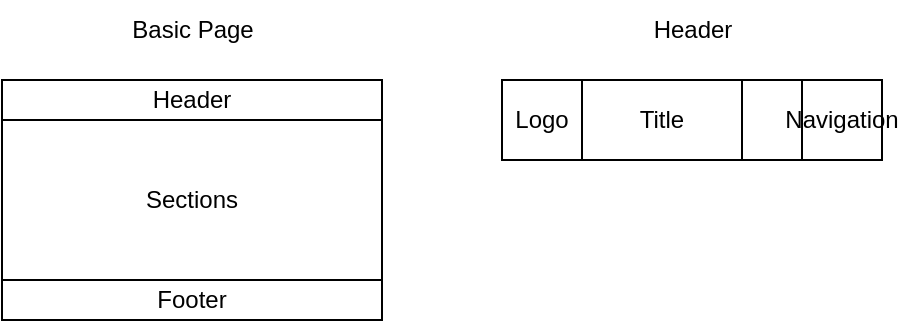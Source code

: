 <mxfile version="27.0.6">
  <diagram name="Page-1" id="1Col-vR03RKBV2oBxImg">
    <mxGraphModel dx="940" dy="456" grid="1" gridSize="10" guides="1" tooltips="1" connect="1" arrows="1" fold="1" page="1" pageScale="1" pageWidth="827" pageHeight="1169" math="0" shadow="0">
      <root>
        <mxCell id="0" />
        <mxCell id="1" parent="0" />
        <mxCell id="vd0aYAJOb-CQBCVnUiJ5-1" value="" style="rounded=0;whiteSpace=wrap;html=1;" parent="1" vertex="1">
          <mxGeometry x="280" y="170" width="190" height="120" as="geometry" />
        </mxCell>
        <mxCell id="vd0aYAJOb-CQBCVnUiJ5-2" value="Basic Page" style="text;html=1;align=center;verticalAlign=middle;whiteSpace=wrap;rounded=0;" parent="1" vertex="1">
          <mxGeometry x="337.5" y="130" width="75" height="30" as="geometry" />
        </mxCell>
        <mxCell id="vd0aYAJOb-CQBCVnUiJ5-8" value="Footer" style="rounded=0;whiteSpace=wrap;html=1;" parent="1" vertex="1">
          <mxGeometry x="280" y="270" width="190" height="20" as="geometry" />
        </mxCell>
        <mxCell id="vd0aYAJOb-CQBCVnUiJ5-12" value="" style="rounded=0;whiteSpace=wrap;html=1;" parent="1" vertex="1">
          <mxGeometry x="300" y="170" width="170" height="100" as="geometry" />
        </mxCell>
        <mxCell id="vd0aYAJOb-CQBCVnUiJ5-15" value="Header" style="rounded=0;whiteSpace=wrap;html=1;" parent="1" vertex="1">
          <mxGeometry x="280" y="170" width="190" height="20" as="geometry" />
        </mxCell>
        <mxCell id="vd0aYAJOb-CQBCVnUiJ5-16" value="Sections" style="rounded=0;whiteSpace=wrap;html=1;" parent="1" vertex="1">
          <mxGeometry x="280" y="190" width="190" height="80" as="geometry" />
        </mxCell>
        <mxCell id="h6_d__o-5pPIVg-OlME2-6" value="" style="rounded=0;whiteSpace=wrap;html=1;" vertex="1" parent="1">
          <mxGeometry x="530" y="170" width="190" height="40" as="geometry" />
        </mxCell>
        <mxCell id="h6_d__o-5pPIVg-OlME2-8" value="Header" style="text;html=1;align=center;verticalAlign=middle;whiteSpace=wrap;rounded=0;" vertex="1" parent="1">
          <mxGeometry x="587.5" y="130" width="75" height="30" as="geometry" />
        </mxCell>
        <mxCell id="h6_d__o-5pPIVg-OlME2-9" value="Navigation" style="rounded=0;whiteSpace=wrap;html=1;" vertex="1" parent="1">
          <mxGeometry x="680" y="170" width="40" height="40" as="geometry" />
        </mxCell>
        <mxCell id="h6_d__o-5pPIVg-OlME2-11" value="Logo" style="rounded=0;whiteSpace=wrap;html=1;" vertex="1" parent="1">
          <mxGeometry x="530" y="170" width="40" height="40" as="geometry" />
        </mxCell>
        <mxCell id="h6_d__o-5pPIVg-OlME2-12" value="Title" style="rounded=0;whiteSpace=wrap;html=1;" vertex="1" parent="1">
          <mxGeometry x="570" y="170" width="80" height="40" as="geometry" />
        </mxCell>
      </root>
    </mxGraphModel>
  </diagram>
</mxfile>
